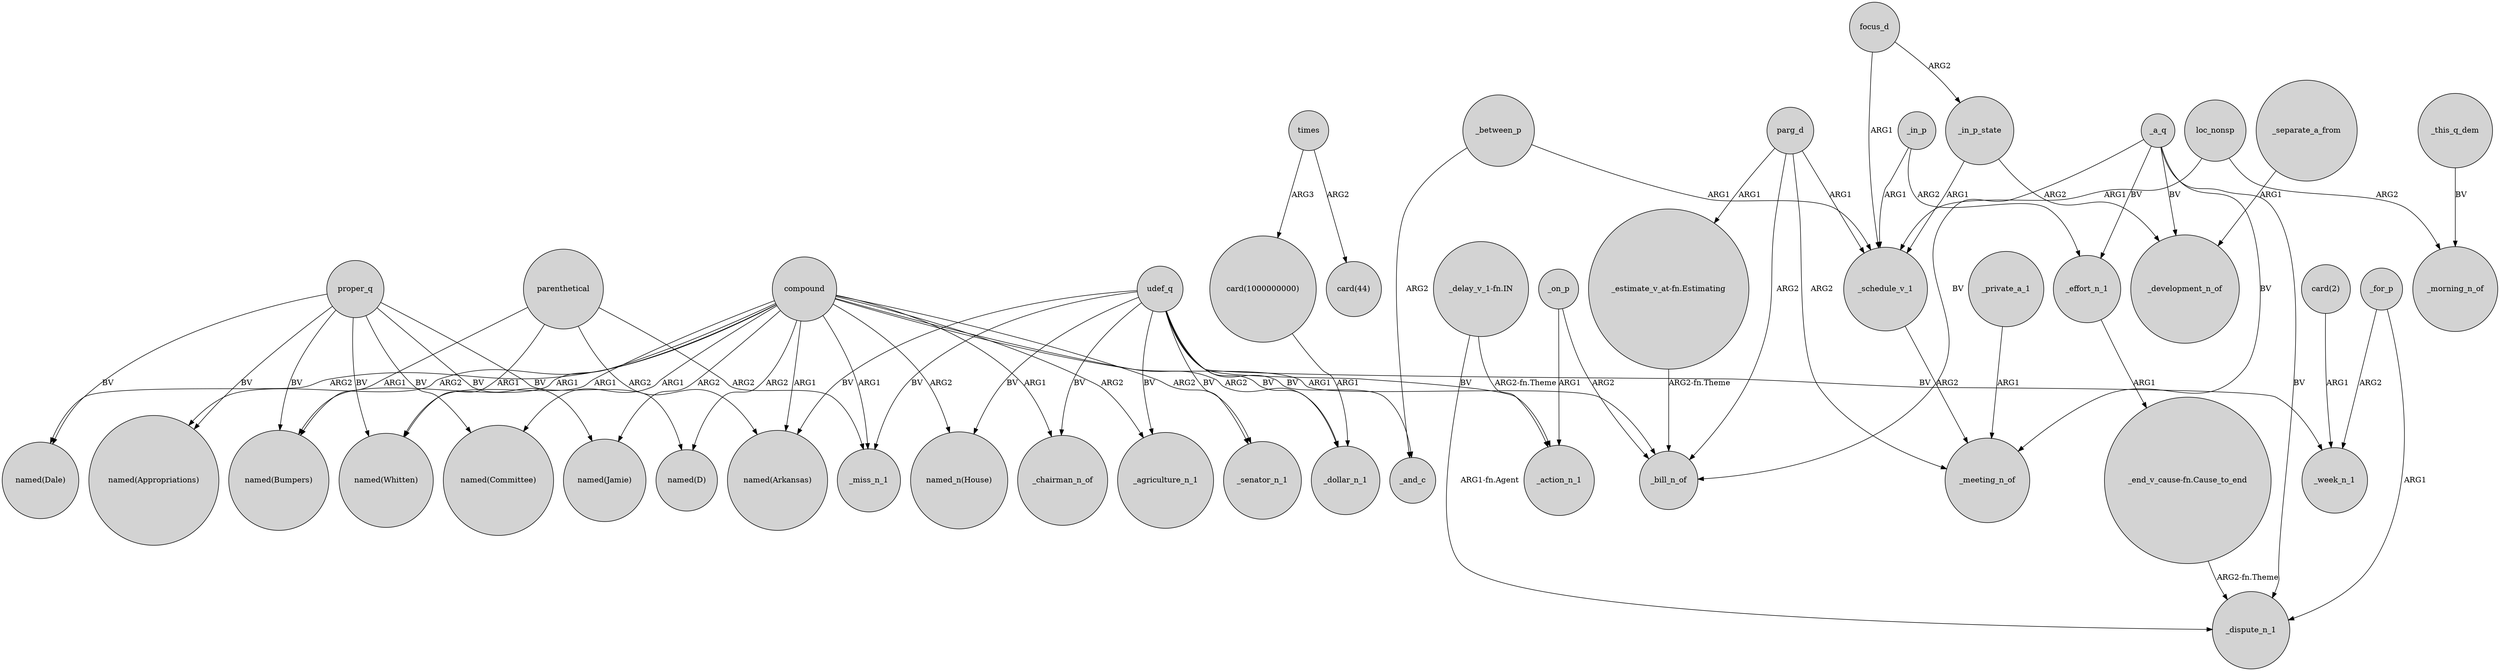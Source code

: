 digraph {
	node [shape=circle style=filled]
	udef_q -> "named_n(House)" [label=BV]
	compound -> "named(Jamie)" [label=ARG2]
	parenthetical -> "named(Bumpers)" [label=ARG1]
	_a_q -> _development_n_of [label=BV]
	_in_p_state -> _schedule_v_1 [label=ARG1]
	udef_q -> _senator_n_1 [label=BV]
	compound -> _chairman_n_of [label=ARG1]
	compound -> _bill_n_of [label=ARG1]
	compound -> _agriculture_n_1 [label=ARG2]
	_a_q -> _bill_n_of [label=BV]
	parg_d -> _meeting_n_of [label=ARG2]
	parenthetical -> "named(Arkansas)" [label=ARG2]
	_in_p -> _effort_n_1 [label=ARG2]
	focus_d -> _in_p_state [label=ARG2]
	_schedule_v_1 -> _meeting_n_of [label=ARG2]
	_in_p -> _schedule_v_1 [label=ARG1]
	proper_q -> "named(Appropriations)" [label=BV]
	parenthetical -> _miss_n_1 [label=ARG2]
	loc_nonsp -> _morning_n_of [label=ARG2]
	"card(2)" -> _week_n_1 [label=ARG1]
	_a_q -> _meeting_n_of [label=BV]
	compound -> "named(Whitten)" [label=ARG1]
	"_delay_v_1-fn.IN" -> _action_n_1 [label="ARG2-fn.Theme"]
	udef_q -> _chairman_n_of [label=BV]
	compound -> "named(Arkansas)" [label=ARG1]
	_a_q -> _dispute_n_1 [label=BV]
	udef_q -> "named(Arkansas)" [label=BV]
	_on_p -> _action_n_1 [label=ARG1]
	parg_d -> _bill_n_of [label=ARG2]
	times -> "card(1000000000)" [label=ARG3]
	_for_p -> _dispute_n_1 [label=ARG1]
	focus_d -> _schedule_v_1 [label=ARG1]
	_for_p -> _week_n_1 [label=ARG2]
	udef_q -> _week_n_1 [label=BV]
	parenthetical -> "named(Whitten)" [label=ARG1]
	_between_p -> _and_c [label=ARG2]
	compound -> _senator_n_1 [label=ARG2]
	compound -> "named(D)" [label=ARG2]
	loc_nonsp -> _schedule_v_1 [label=ARG1]
	proper_q -> "named(Bumpers)" [label=BV]
	_a_q -> _effort_n_1 [label=BV]
	"_end_v_cause-fn.Cause_to_end" -> _dispute_n_1 [label="ARG2-fn.Theme"]
	proper_q -> "named(Committee)" [label=BV]
	compound -> "named(Committee)" [label=ARG1]
	compound -> "named_n(House)" [label=ARG2]
	"_delay_v_1-fn.IN" -> _dispute_n_1 [label="ARG1-fn.Agent"]
	_on_p -> _bill_n_of [label=ARG2]
	compound -> "named(Appropriations)" [label=ARG2]
	proper_q -> "named(D)" [label=BV]
	proper_q -> "named(Jamie)" [label=BV]
	compound -> "named(Bumpers)" [label=ARG1]
	compound -> "named(Dale)" [label=ARG2]
	parg_d -> "_estimate_v_at-fn.Estimating" [label=ARG1]
	proper_q -> "named(Whitten)" [label=BV]
	_effort_n_1 -> "_end_v_cause-fn.Cause_to_end" [label=ARG1]
	udef_q -> _agriculture_n_1 [label=BV]
	compound -> _miss_n_1 [label=ARG1]
	_this_q_dem -> _morning_n_of [label=BV]
	udef_q -> _miss_n_1 [label=BV]
	parg_d -> _schedule_v_1 [label=ARG1]
	_private_a_1 -> _meeting_n_of [label=ARG1]
	udef_q -> _action_n_1 [label=BV]
	compound -> _dollar_n_1 [label=ARG2]
	udef_q -> _and_c [label=BV]
	_between_p -> _schedule_v_1 [label=ARG1]
	"card(1000000000)" -> _dollar_n_1 [label=ARG1]
	_separate_a_from -> _development_n_of [label=ARG1]
	times -> "card(44)" [label=ARG2]
	_in_p_state -> _development_n_of [label=ARG2]
	proper_q -> "named(Dale)" [label=BV]
	udef_q -> _dollar_n_1 [label=BV]
	"_estimate_v_at-fn.Estimating" -> _bill_n_of [label="ARG2-fn.Theme"]
}
